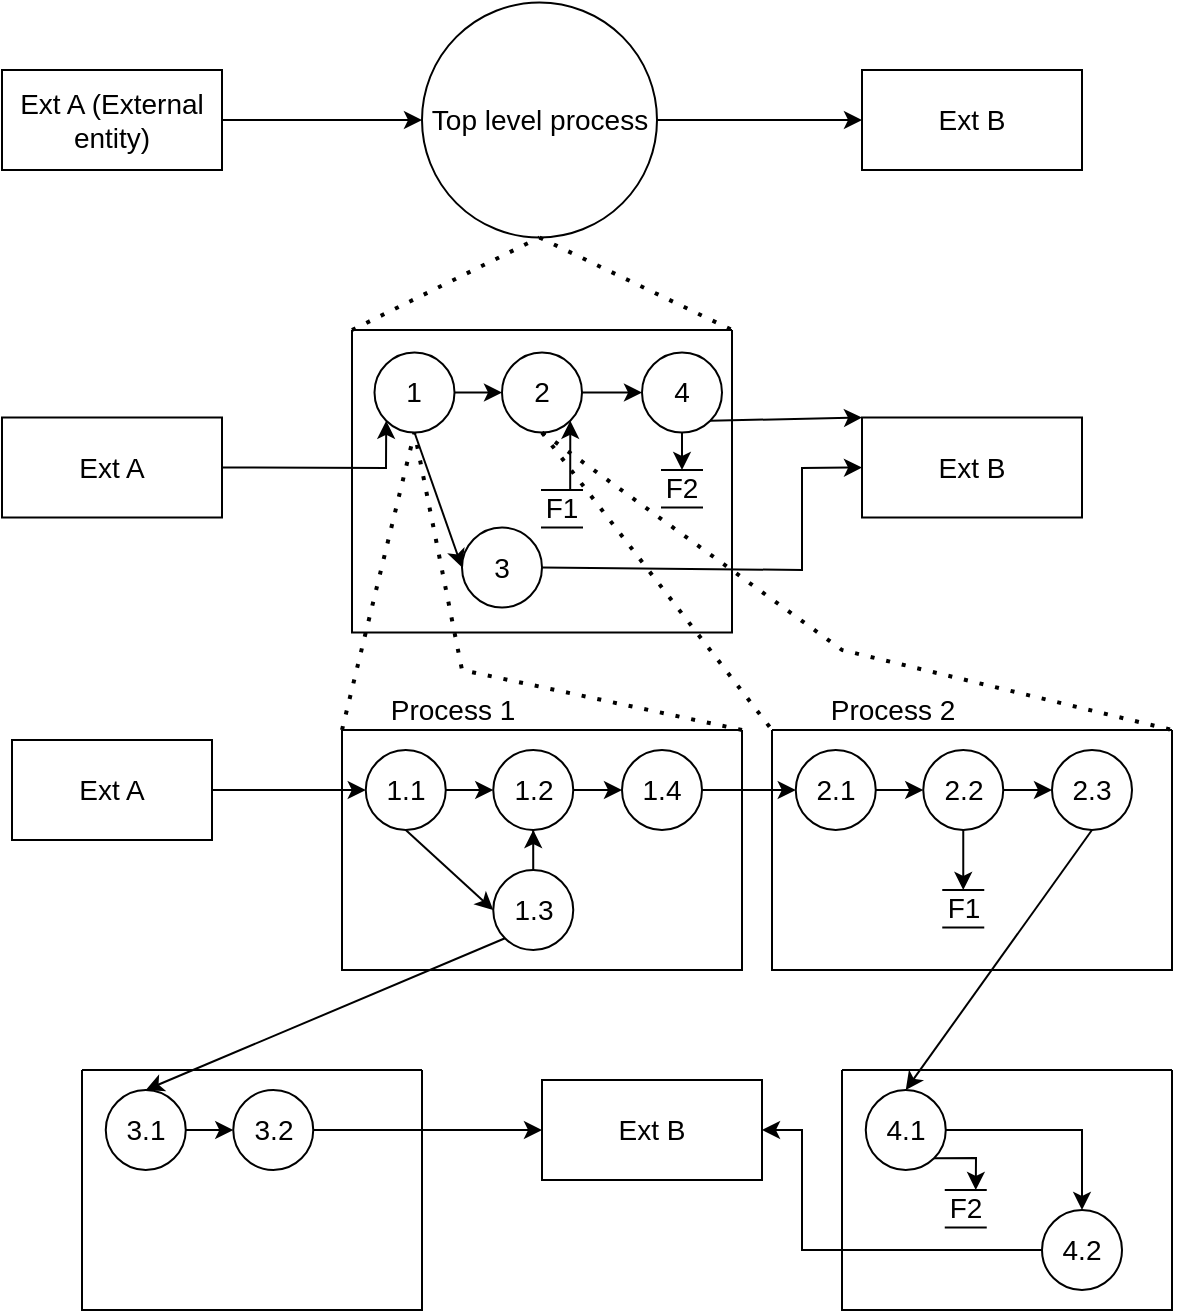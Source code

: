 <mxfile version="18.1.3" type="github">
  <diagram id="FUrydyEFK-NKsZXM2_vT" name="Page-1">
    <mxGraphModel dx="731" dy="388" grid="1" gridSize="10" guides="1" tooltips="1" connect="1" arrows="1" fold="1" page="1" pageScale="1" pageWidth="850" pageHeight="1100" math="0" shadow="0">
      <root>
        <mxCell id="0" />
        <mxCell id="1" parent="0" />
        <mxCell id="_4vvvY8Deeb2kWK_XAvJ-1" value="&lt;font style=&quot;font-size: 14px;&quot;&gt;Ext A (External entity)&lt;/font&gt;" style="rounded=0;whiteSpace=wrap;html=1;" vertex="1" parent="1">
          <mxGeometry x="60" y="60" width="110" height="50" as="geometry" />
        </mxCell>
        <mxCell id="_4vvvY8Deeb2kWK_XAvJ-3" value="&lt;font style=&quot;font-size: 14px;&quot;&gt;Top level process&lt;/font&gt;" style="ellipse;whiteSpace=wrap;html=1;aspect=fixed;" vertex="1" parent="1">
          <mxGeometry x="270" y="26.25" width="117.5" height="117.5" as="geometry" />
        </mxCell>
        <mxCell id="_4vvvY8Deeb2kWK_XAvJ-4" value="" style="endArrow=classic;html=1;rounded=0;exitX=1;exitY=0.5;exitDx=0;exitDy=0;entryX=0;entryY=0.5;entryDx=0;entryDy=0;" edge="1" parent="1" source="_4vvvY8Deeb2kWK_XAvJ-1" target="_4vvvY8Deeb2kWK_XAvJ-3">
          <mxGeometry width="50" height="50" relative="1" as="geometry">
            <mxPoint x="220" y="140" as="sourcePoint" />
            <mxPoint x="250" y="110" as="targetPoint" />
          </mxGeometry>
        </mxCell>
        <mxCell id="_4vvvY8Deeb2kWK_XAvJ-5" value="" style="endArrow=classic;html=1;rounded=0;entryX=0;entryY=0.5;entryDx=0;entryDy=0;exitX=1;exitY=0.5;exitDx=0;exitDy=0;" edge="1" parent="1" source="_4vvvY8Deeb2kWK_XAvJ-3" target="_4vvvY8Deeb2kWK_XAvJ-6">
          <mxGeometry width="50" height="50" relative="1" as="geometry">
            <mxPoint x="400" y="220" as="sourcePoint" />
            <mxPoint x="510" y="90" as="targetPoint" />
          </mxGeometry>
        </mxCell>
        <mxCell id="_4vvvY8Deeb2kWK_XAvJ-6" value="&lt;font style=&quot;font-size: 14px;&quot;&gt;Ext B&lt;/font&gt;" style="rounded=0;whiteSpace=wrap;html=1;" vertex="1" parent="1">
          <mxGeometry x="490" y="60" width="110" height="50" as="geometry" />
        </mxCell>
        <mxCell id="_4vvvY8Deeb2kWK_XAvJ-8" value="&lt;font style=&quot;font-size: 14px;&quot;&gt;Ext A&lt;/font&gt;" style="rounded=0;whiteSpace=wrap;html=1;" vertex="1" parent="1">
          <mxGeometry x="60" y="233.75" width="110" height="50" as="geometry" />
        </mxCell>
        <mxCell id="_4vvvY8Deeb2kWK_XAvJ-10" value="" style="endArrow=classic;html=1;rounded=0;exitX=1;exitY=0.5;exitDx=0;exitDy=0;entryX=0;entryY=1;entryDx=0;entryDy=0;" edge="1" parent="1" source="_4vvvY8Deeb2kWK_XAvJ-8" target="_4vvvY8Deeb2kWK_XAvJ-14">
          <mxGeometry width="50" height="50" relative="1" as="geometry">
            <mxPoint x="218.75" y="313.75" as="sourcePoint" />
            <mxPoint x="260" y="259" as="targetPoint" />
            <Array as="points">
              <mxPoint x="252" y="259" />
            </Array>
          </mxGeometry>
        </mxCell>
        <mxCell id="_4vvvY8Deeb2kWK_XAvJ-11" value="" style="endArrow=classic;html=1;rounded=0;entryX=0;entryY=0.5;entryDx=0;entryDy=0;exitX=1;exitY=0.5;exitDx=0;exitDy=0;" edge="1" parent="1" source="_4vvvY8Deeb2kWK_XAvJ-16" target="_4vvvY8Deeb2kWK_XAvJ-12">
          <mxGeometry width="50" height="50" relative="1" as="geometry">
            <mxPoint x="440" y="260" as="sourcePoint" />
            <mxPoint x="508.75" y="263.75" as="targetPoint" />
            <Array as="points">
              <mxPoint x="460" y="310" />
              <mxPoint x="460" y="259" />
            </Array>
          </mxGeometry>
        </mxCell>
        <mxCell id="_4vvvY8Deeb2kWK_XAvJ-12" value="&lt;font style=&quot;font-size: 14px;&quot;&gt;Ext B&lt;/font&gt;" style="rounded=0;whiteSpace=wrap;html=1;" vertex="1" parent="1">
          <mxGeometry x="490" y="233.75" width="110" height="50" as="geometry" />
        </mxCell>
        <mxCell id="_4vvvY8Deeb2kWK_XAvJ-13" value="" style="swimlane;startSize=0;fontSize=14;" vertex="1" parent="1">
          <mxGeometry x="235" y="190" width="190" height="151.25" as="geometry" />
        </mxCell>
        <mxCell id="_4vvvY8Deeb2kWK_XAvJ-19" style="edgeStyle=orthogonalEdgeStyle;rounded=0;orthogonalLoop=1;jettySize=auto;html=1;entryX=0;entryY=0.5;entryDx=0;entryDy=0;fontSize=14;" edge="1" parent="_4vvvY8Deeb2kWK_XAvJ-13" source="_4vvvY8Deeb2kWK_XAvJ-14" target="_4vvvY8Deeb2kWK_XAvJ-15">
          <mxGeometry relative="1" as="geometry" />
        </mxCell>
        <mxCell id="_4vvvY8Deeb2kWK_XAvJ-14" value="1" style="ellipse;whiteSpace=wrap;html=1;aspect=fixed;fontSize=14;" vertex="1" parent="_4vvvY8Deeb2kWK_XAvJ-13">
          <mxGeometry x="11.25" y="11.25" width="40" height="40" as="geometry" />
        </mxCell>
        <mxCell id="_4vvvY8Deeb2kWK_XAvJ-15" value="2" style="ellipse;whiteSpace=wrap;html=1;aspect=fixed;fontSize=14;" vertex="1" parent="_4vvvY8Deeb2kWK_XAvJ-13">
          <mxGeometry x="75" y="11.25" width="40" height="40" as="geometry" />
        </mxCell>
        <mxCell id="_4vvvY8Deeb2kWK_XAvJ-16" value="3" style="ellipse;whiteSpace=wrap;html=1;aspect=fixed;fontSize=14;" vertex="1" parent="_4vvvY8Deeb2kWK_XAvJ-13">
          <mxGeometry x="55" y="98.75" width="40" height="40" as="geometry" />
        </mxCell>
        <mxCell id="_4vvvY8Deeb2kWK_XAvJ-17" value="4" style="ellipse;whiteSpace=wrap;html=1;aspect=fixed;fontSize=14;" vertex="1" parent="_4vvvY8Deeb2kWK_XAvJ-13">
          <mxGeometry x="145" y="11.25" width="40" height="40" as="geometry" />
        </mxCell>
        <mxCell id="_4vvvY8Deeb2kWK_XAvJ-18" value="" style="edgeStyle=orthogonalEdgeStyle;rounded=0;orthogonalLoop=1;jettySize=auto;html=1;fontSize=14;" edge="1" parent="_4vvvY8Deeb2kWK_XAvJ-13" source="_4vvvY8Deeb2kWK_XAvJ-15" target="_4vvvY8Deeb2kWK_XAvJ-17">
          <mxGeometry relative="1" as="geometry" />
        </mxCell>
        <mxCell id="_4vvvY8Deeb2kWK_XAvJ-21" value="" style="endArrow=classic;html=1;rounded=0;fontSize=14;entryX=0;entryY=0.5;entryDx=0;entryDy=0;exitX=0.5;exitY=1;exitDx=0;exitDy=0;" edge="1" parent="_4vvvY8Deeb2kWK_XAvJ-13" source="_4vvvY8Deeb2kWK_XAvJ-14" target="_4vvvY8Deeb2kWK_XAvJ-16">
          <mxGeometry width="50" height="50" relative="1" as="geometry">
            <mxPoint x="165" y="21.25" as="sourcePoint" />
            <mxPoint x="215" y="-28.75" as="targetPoint" />
          </mxGeometry>
        </mxCell>
        <mxCell id="_4vvvY8Deeb2kWK_XAvJ-27" style="edgeStyle=orthogonalEdgeStyle;rounded=0;orthogonalLoop=1;jettySize=auto;html=1;exitX=0.5;exitY=0;exitDx=0;exitDy=0;entryX=1;entryY=1;entryDx=0;entryDy=0;fontSize=14;" edge="1" parent="_4vvvY8Deeb2kWK_XAvJ-13" source="_4vvvY8Deeb2kWK_XAvJ-25" target="_4vvvY8Deeb2kWK_XAvJ-15">
          <mxGeometry relative="1" as="geometry" />
        </mxCell>
        <mxCell id="_4vvvY8Deeb2kWK_XAvJ-25" value="F1" style="shape=partialRectangle;whiteSpace=wrap;html=1;left=0;right=0;fillColor=none;fontSize=14;" vertex="1" parent="_4vvvY8Deeb2kWK_XAvJ-13">
          <mxGeometry x="95" y="80" width="20" height="18.75" as="geometry" />
        </mxCell>
        <mxCell id="_4vvvY8Deeb2kWK_XAvJ-29" style="edgeStyle=orthogonalEdgeStyle;rounded=0;orthogonalLoop=1;jettySize=auto;html=1;exitX=0.5;exitY=0;exitDx=0;exitDy=0;entryX=0.5;entryY=1;entryDx=0;entryDy=0;fontSize=14;startArrow=classic;startFill=1;endArrow=none;endFill=0;" edge="1" parent="_4vvvY8Deeb2kWK_XAvJ-13" source="_4vvvY8Deeb2kWK_XAvJ-28" target="_4vvvY8Deeb2kWK_XAvJ-17">
          <mxGeometry relative="1" as="geometry" />
        </mxCell>
        <mxCell id="_4vvvY8Deeb2kWK_XAvJ-28" value="F2" style="shape=partialRectangle;whiteSpace=wrap;html=1;left=0;right=0;fillColor=none;fontSize=14;" vertex="1" parent="_4vvvY8Deeb2kWK_XAvJ-13">
          <mxGeometry x="155" y="70" width="20" height="18.75" as="geometry" />
        </mxCell>
        <mxCell id="_4vvvY8Deeb2kWK_XAvJ-23" value="" style="endArrow=classic;html=1;rounded=0;fontSize=14;entryX=0;entryY=0;entryDx=0;entryDy=0;exitX=1;exitY=1;exitDx=0;exitDy=0;" edge="1" parent="1" source="_4vvvY8Deeb2kWK_XAvJ-17" target="_4vvvY8Deeb2kWK_XAvJ-12">
          <mxGeometry width="50" height="50" relative="1" as="geometry">
            <mxPoint x="400" y="210" as="sourcePoint" />
            <mxPoint x="450" y="160" as="targetPoint" />
          </mxGeometry>
        </mxCell>
        <mxCell id="_4vvvY8Deeb2kWK_XAvJ-30" value="" style="endArrow=none;dashed=1;html=1;dashPattern=1 3;strokeWidth=2;rounded=0;fontSize=14;entryX=0.5;entryY=1;entryDx=0;entryDy=0;exitX=0;exitY=0;exitDx=0;exitDy=0;" edge="1" parent="1" source="_4vvvY8Deeb2kWK_XAvJ-13" target="_4vvvY8Deeb2kWK_XAvJ-3">
          <mxGeometry width="50" height="50" relative="1" as="geometry">
            <mxPoint x="310" y="150" as="sourcePoint" />
            <mxPoint x="360" y="100" as="targetPoint" />
          </mxGeometry>
        </mxCell>
        <mxCell id="_4vvvY8Deeb2kWK_XAvJ-31" value="" style="endArrow=none;dashed=1;html=1;dashPattern=1 3;strokeWidth=2;rounded=0;fontSize=14;entryX=1;entryY=0;entryDx=0;entryDy=0;exitX=0.5;exitY=1;exitDx=0;exitDy=0;" edge="1" parent="1" source="_4vvvY8Deeb2kWK_XAvJ-3" target="_4vvvY8Deeb2kWK_XAvJ-13">
          <mxGeometry width="50" height="50" relative="1" as="geometry">
            <mxPoint x="310" y="150" as="sourcePoint" />
            <mxPoint x="360" y="100" as="targetPoint" />
          </mxGeometry>
        </mxCell>
        <mxCell id="_4vvvY8Deeb2kWK_XAvJ-44" value="" style="edgeStyle=orthogonalEdgeStyle;rounded=0;orthogonalLoop=1;jettySize=auto;html=1;fontSize=14;" edge="1" parent="1" source="_4vvvY8Deeb2kWK_XAvJ-32" target="_4vvvY8Deeb2kWK_XAvJ-38">
          <mxGeometry relative="1" as="geometry" />
        </mxCell>
        <mxCell id="_4vvvY8Deeb2kWK_XAvJ-32" value="&lt;font style=&quot;font-size: 14px;&quot;&gt;Ext A&lt;/font&gt;" style="rounded=0;whiteSpace=wrap;html=1;" vertex="1" parent="1">
          <mxGeometry x="65" y="395" width="100" height="50" as="geometry" />
        </mxCell>
        <mxCell id="_4vvvY8Deeb2kWK_XAvJ-33" value="" style="endArrow=none;dashed=1;html=1;dashPattern=1 3;strokeWidth=2;rounded=0;fontSize=14;entryX=0.5;entryY=1;entryDx=0;entryDy=0;exitX=0;exitY=0;exitDx=0;exitDy=0;" edge="1" parent="1" source="_4vvvY8Deeb2kWK_XAvJ-34" target="_4vvvY8Deeb2kWK_XAvJ-14">
          <mxGeometry width="50" height="50" relative="1" as="geometry">
            <mxPoint x="250" y="430" as="sourcePoint" />
            <mxPoint x="213.75" y="310" as="targetPoint" />
          </mxGeometry>
        </mxCell>
        <mxCell id="_4vvvY8Deeb2kWK_XAvJ-34" value="" style="swimlane;startSize=0;fontSize=14;" vertex="1" parent="1">
          <mxGeometry x="230" y="390" width="200" height="120" as="geometry" />
        </mxCell>
        <mxCell id="_4vvvY8Deeb2kWK_XAvJ-42" style="edgeStyle=orthogonalEdgeStyle;rounded=0;orthogonalLoop=1;jettySize=auto;html=1;exitX=1;exitY=0.5;exitDx=0;exitDy=0;entryX=0;entryY=0.5;entryDx=0;entryDy=0;fontSize=14;" edge="1" parent="_4vvvY8Deeb2kWK_XAvJ-34" source="_4vvvY8Deeb2kWK_XAvJ-38" target="_4vvvY8Deeb2kWK_XAvJ-39">
          <mxGeometry relative="1" as="geometry" />
        </mxCell>
        <mxCell id="_4vvvY8Deeb2kWK_XAvJ-38" value="1.1" style="ellipse;whiteSpace=wrap;html=1;aspect=fixed;fontSize=14;" vertex="1" parent="_4vvvY8Deeb2kWK_XAvJ-34">
          <mxGeometry x="11.88" y="10" width="40" height="40" as="geometry" />
        </mxCell>
        <mxCell id="_4vvvY8Deeb2kWK_XAvJ-43" value="" style="edgeStyle=orthogonalEdgeStyle;rounded=0;orthogonalLoop=1;jettySize=auto;html=1;fontSize=14;endArrow=none;endFill=0;startArrow=classic;startFill=1;" edge="1" parent="_4vvvY8Deeb2kWK_XAvJ-34" source="_4vvvY8Deeb2kWK_XAvJ-39" target="_4vvvY8Deeb2kWK_XAvJ-40">
          <mxGeometry relative="1" as="geometry" />
        </mxCell>
        <mxCell id="_4vvvY8Deeb2kWK_XAvJ-50" value="" style="edgeStyle=orthogonalEdgeStyle;rounded=0;orthogonalLoop=1;jettySize=auto;html=1;fontSize=14;startArrow=none;startFill=0;endArrow=classic;endFill=1;" edge="1" parent="_4vvvY8Deeb2kWK_XAvJ-34" source="_4vvvY8Deeb2kWK_XAvJ-39" target="_4vvvY8Deeb2kWK_XAvJ-49">
          <mxGeometry relative="1" as="geometry" />
        </mxCell>
        <mxCell id="_4vvvY8Deeb2kWK_XAvJ-39" value="1.2" style="ellipse;whiteSpace=wrap;html=1;aspect=fixed;fontSize=14;" vertex="1" parent="_4vvvY8Deeb2kWK_XAvJ-34">
          <mxGeometry x="75.63" y="10" width="40" height="40" as="geometry" />
        </mxCell>
        <mxCell id="_4vvvY8Deeb2kWK_XAvJ-40" value="1.3" style="ellipse;whiteSpace=wrap;html=1;aspect=fixed;fontSize=14;" vertex="1" parent="_4vvvY8Deeb2kWK_XAvJ-34">
          <mxGeometry x="75.63" y="70" width="40" height="40" as="geometry" />
        </mxCell>
        <mxCell id="_4vvvY8Deeb2kWK_XAvJ-48" value="" style="endArrow=classic;html=1;rounded=0;fontSize=14;entryX=0;entryY=0.5;entryDx=0;entryDy=0;exitX=0.5;exitY=1;exitDx=0;exitDy=0;" edge="1" parent="_4vvvY8Deeb2kWK_XAvJ-34" source="_4vvvY8Deeb2kWK_XAvJ-38" target="_4vvvY8Deeb2kWK_XAvJ-40">
          <mxGeometry width="50" height="50" relative="1" as="geometry">
            <mxPoint x="80" y="70" as="sourcePoint" />
            <mxPoint x="130" y="20" as="targetPoint" />
          </mxGeometry>
        </mxCell>
        <mxCell id="_4vvvY8Deeb2kWK_XAvJ-49" value="1.4" style="ellipse;whiteSpace=wrap;html=1;aspect=fixed;fontSize=14;" vertex="1" parent="_4vvvY8Deeb2kWK_XAvJ-34">
          <mxGeometry x="140" y="10" width="40" height="40" as="geometry" />
        </mxCell>
        <mxCell id="_4vvvY8Deeb2kWK_XAvJ-35" value="" style="endArrow=none;dashed=1;html=1;dashPattern=1 3;strokeWidth=2;rounded=0;fontSize=14;entryX=0.5;entryY=1;entryDx=0;entryDy=0;exitX=1;exitY=0;exitDx=0;exitDy=0;" edge="1" parent="1" source="_4vvvY8Deeb2kWK_XAvJ-34" target="_4vvvY8Deeb2kWK_XAvJ-14">
          <mxGeometry width="50" height="50" relative="1" as="geometry">
            <mxPoint x="345" y="520" as="sourcePoint" />
            <mxPoint x="315" y="370" as="targetPoint" />
            <Array as="points">
              <mxPoint x="290" y="360" />
            </Array>
          </mxGeometry>
        </mxCell>
        <mxCell id="_4vvvY8Deeb2kWK_XAvJ-45" value="Process 1" style="text;html=1;align=center;verticalAlign=middle;resizable=0;points=[];autosize=1;strokeColor=none;fillColor=none;fontSize=14;" vertex="1" parent="1">
          <mxGeometry x="250" y="370" width="70" height="20" as="geometry" />
        </mxCell>
        <mxCell id="_4vvvY8Deeb2kWK_XAvJ-51" value="" style="swimlane;startSize=0;fontSize=14;" vertex="1" parent="1">
          <mxGeometry x="445" y="390" width="200" height="120" as="geometry" />
        </mxCell>
        <mxCell id="_4vvvY8Deeb2kWK_XAvJ-52" style="edgeStyle=orthogonalEdgeStyle;rounded=0;orthogonalLoop=1;jettySize=auto;html=1;exitX=1;exitY=0.5;exitDx=0;exitDy=0;entryX=0;entryY=0.5;entryDx=0;entryDy=0;fontSize=14;" edge="1" parent="_4vvvY8Deeb2kWK_XAvJ-51" source="_4vvvY8Deeb2kWK_XAvJ-53" target="_4vvvY8Deeb2kWK_XAvJ-56">
          <mxGeometry relative="1" as="geometry" />
        </mxCell>
        <mxCell id="_4vvvY8Deeb2kWK_XAvJ-53" value="2.1" style="ellipse;whiteSpace=wrap;html=1;aspect=fixed;fontSize=14;" vertex="1" parent="_4vvvY8Deeb2kWK_XAvJ-51">
          <mxGeometry x="11.88" y="10" width="40" height="40" as="geometry" />
        </mxCell>
        <mxCell id="_4vvvY8Deeb2kWK_XAvJ-55" value="" style="edgeStyle=orthogonalEdgeStyle;rounded=0;orthogonalLoop=1;jettySize=auto;html=1;fontSize=14;startArrow=none;startFill=0;endArrow=classic;endFill=1;" edge="1" parent="_4vvvY8Deeb2kWK_XAvJ-51" source="_4vvvY8Deeb2kWK_XAvJ-56" target="_4vvvY8Deeb2kWK_XAvJ-59">
          <mxGeometry relative="1" as="geometry" />
        </mxCell>
        <mxCell id="_4vvvY8Deeb2kWK_XAvJ-64" style="edgeStyle=orthogonalEdgeStyle;rounded=0;orthogonalLoop=1;jettySize=auto;html=1;exitX=0.5;exitY=1;exitDx=0;exitDy=0;entryX=0.5;entryY=0;entryDx=0;entryDy=0;fontSize=14;startArrow=none;startFill=0;endArrow=classic;endFill=1;" edge="1" parent="_4vvvY8Deeb2kWK_XAvJ-51" source="_4vvvY8Deeb2kWK_XAvJ-56" target="_4vvvY8Deeb2kWK_XAvJ-63">
          <mxGeometry relative="1" as="geometry" />
        </mxCell>
        <mxCell id="_4vvvY8Deeb2kWK_XAvJ-56" value="2.2" style="ellipse;whiteSpace=wrap;html=1;aspect=fixed;fontSize=14;" vertex="1" parent="_4vvvY8Deeb2kWK_XAvJ-51">
          <mxGeometry x="75.63" y="10" width="40" height="40" as="geometry" />
        </mxCell>
        <mxCell id="_4vvvY8Deeb2kWK_XAvJ-59" value="2.3" style="ellipse;whiteSpace=wrap;html=1;aspect=fixed;fontSize=14;" vertex="1" parent="_4vvvY8Deeb2kWK_XAvJ-51">
          <mxGeometry x="140" y="10" width="40" height="40" as="geometry" />
        </mxCell>
        <mxCell id="_4vvvY8Deeb2kWK_XAvJ-63" value="F1" style="shape=partialRectangle;whiteSpace=wrap;html=1;left=0;right=0;fillColor=none;fontSize=14;" vertex="1" parent="_4vvvY8Deeb2kWK_XAvJ-51">
          <mxGeometry x="85.63" y="80" width="20" height="18.75" as="geometry" />
        </mxCell>
        <mxCell id="_4vvvY8Deeb2kWK_XAvJ-60" value="" style="endArrow=none;dashed=1;html=1;dashPattern=1 3;strokeWidth=2;rounded=0;fontSize=14;entryX=0;entryY=0;entryDx=0;entryDy=0;exitX=0.5;exitY=1;exitDx=0;exitDy=0;" edge="1" parent="1" source="_4vvvY8Deeb2kWK_XAvJ-15" target="_4vvvY8Deeb2kWK_XAvJ-51">
          <mxGeometry width="50" height="50" relative="1" as="geometry">
            <mxPoint x="430" y="340" as="sourcePoint" />
            <mxPoint x="480" y="290" as="targetPoint" />
          </mxGeometry>
        </mxCell>
        <mxCell id="_4vvvY8Deeb2kWK_XAvJ-61" value="" style="endArrow=none;dashed=1;html=1;dashPattern=1 3;strokeWidth=2;rounded=0;fontSize=14;entryX=1;entryY=0;entryDx=0;entryDy=0;exitX=0.5;exitY=1;exitDx=0;exitDy=0;" edge="1" parent="1" source="_4vvvY8Deeb2kWK_XAvJ-15" target="_4vvvY8Deeb2kWK_XAvJ-51">
          <mxGeometry width="50" height="50" relative="1" as="geometry">
            <mxPoint x="430" y="340" as="sourcePoint" />
            <mxPoint x="480" y="290" as="targetPoint" />
            <Array as="points">
              <mxPoint x="480" y="350" />
            </Array>
          </mxGeometry>
        </mxCell>
        <mxCell id="_4vvvY8Deeb2kWK_XAvJ-62" value="Process 2" style="text;html=1;align=center;verticalAlign=middle;resizable=0;points=[];autosize=1;strokeColor=none;fillColor=none;fontSize=14;" vertex="1" parent="1">
          <mxGeometry x="470" y="370" width="70" height="20" as="geometry" />
        </mxCell>
        <mxCell id="_4vvvY8Deeb2kWK_XAvJ-65" style="edgeStyle=orthogonalEdgeStyle;rounded=0;orthogonalLoop=1;jettySize=auto;html=1;exitX=1;exitY=0.5;exitDx=0;exitDy=0;entryX=0;entryY=0.5;entryDx=0;entryDy=0;fontSize=14;startArrow=none;startFill=0;endArrow=classic;endFill=1;" edge="1" parent="1" source="_4vvvY8Deeb2kWK_XAvJ-49" target="_4vvvY8Deeb2kWK_XAvJ-53">
          <mxGeometry relative="1" as="geometry" />
        </mxCell>
        <mxCell id="_4vvvY8Deeb2kWK_XAvJ-66" value="" style="swimlane;startSize=0;fontSize=14;" vertex="1" parent="1">
          <mxGeometry x="100" y="560" width="170" height="120" as="geometry" />
        </mxCell>
        <mxCell id="_4vvvY8Deeb2kWK_XAvJ-67" style="edgeStyle=orthogonalEdgeStyle;rounded=0;orthogonalLoop=1;jettySize=auto;html=1;exitX=1;exitY=0.5;exitDx=0;exitDy=0;entryX=0;entryY=0.5;entryDx=0;entryDy=0;fontSize=14;" edge="1" parent="_4vvvY8Deeb2kWK_XAvJ-66" source="_4vvvY8Deeb2kWK_XAvJ-68" target="_4vvvY8Deeb2kWK_XAvJ-71">
          <mxGeometry relative="1" as="geometry" />
        </mxCell>
        <mxCell id="_4vvvY8Deeb2kWK_XAvJ-68" value="3.1" style="ellipse;whiteSpace=wrap;html=1;aspect=fixed;fontSize=14;" vertex="1" parent="_4vvvY8Deeb2kWK_XAvJ-66">
          <mxGeometry x="11.88" y="10" width="40" height="40" as="geometry" />
        </mxCell>
        <mxCell id="_4vvvY8Deeb2kWK_XAvJ-71" value="3.2" style="ellipse;whiteSpace=wrap;html=1;aspect=fixed;fontSize=14;" vertex="1" parent="_4vvvY8Deeb2kWK_XAvJ-66">
          <mxGeometry x="75.63" y="10" width="40" height="40" as="geometry" />
        </mxCell>
        <mxCell id="_4vvvY8Deeb2kWK_XAvJ-74" value="" style="swimlane;startSize=0;fontSize=14;" vertex="1" parent="1">
          <mxGeometry x="480" y="560" width="165" height="120" as="geometry" />
        </mxCell>
        <mxCell id="_4vvvY8Deeb2kWK_XAvJ-76" value="4.1" style="ellipse;whiteSpace=wrap;html=1;aspect=fixed;fontSize=14;" vertex="1" parent="_4vvvY8Deeb2kWK_XAvJ-74">
          <mxGeometry x="11.88" y="10" width="40" height="40" as="geometry" />
        </mxCell>
        <mxCell id="_4vvvY8Deeb2kWK_XAvJ-78" value="4.2" style="ellipse;whiteSpace=wrap;html=1;aspect=fixed;fontSize=14;" vertex="1" parent="_4vvvY8Deeb2kWK_XAvJ-74">
          <mxGeometry x="100" y="70" width="40" height="40" as="geometry" />
        </mxCell>
        <mxCell id="_4vvvY8Deeb2kWK_XAvJ-80" value="" style="endArrow=classic;html=1;rounded=0;fontSize=14;entryX=0.5;entryY=0;entryDx=0;entryDy=0;exitX=1;exitY=0.5;exitDx=0;exitDy=0;" edge="1" parent="_4vvvY8Deeb2kWK_XAvJ-74" source="_4vvvY8Deeb2kWK_XAvJ-76" target="_4vvvY8Deeb2kWK_XAvJ-78">
          <mxGeometry width="50" height="50" relative="1" as="geometry">
            <mxPoint x="-190" y="120" as="sourcePoint" />
            <mxPoint x="-140" y="70" as="targetPoint" />
            <Array as="points">
              <mxPoint x="83" y="30" />
              <mxPoint x="120" y="30" />
            </Array>
          </mxGeometry>
        </mxCell>
        <mxCell id="_4vvvY8Deeb2kWK_XAvJ-84" value="F2" style="shape=partialRectangle;whiteSpace=wrap;html=1;left=0;right=0;fillColor=none;fontSize=14;" vertex="1" parent="_4vvvY8Deeb2kWK_XAvJ-74">
          <mxGeometry x="51.88" y="60" width="20" height="18.75" as="geometry" />
        </mxCell>
        <mxCell id="_4vvvY8Deeb2kWK_XAvJ-85" value="" style="endArrow=classic;html=1;rounded=0;fontSize=14;entryX=0.75;entryY=0;entryDx=0;entryDy=0;exitX=1;exitY=1;exitDx=0;exitDy=0;" edge="1" parent="_4vvvY8Deeb2kWK_XAvJ-74" source="_4vvvY8Deeb2kWK_XAvJ-76" target="_4vvvY8Deeb2kWK_XAvJ-84">
          <mxGeometry width="50" height="50" relative="1" as="geometry">
            <mxPoint x="-190" y="-80" as="sourcePoint" />
            <mxPoint x="-140" y="-130" as="targetPoint" />
            <Array as="points">
              <mxPoint x="67" y="44" />
            </Array>
          </mxGeometry>
        </mxCell>
        <mxCell id="_4vvvY8Deeb2kWK_XAvJ-79" value="&lt;font style=&quot;font-size: 14px;&quot;&gt;Ext B&lt;/font&gt;" style="rounded=0;whiteSpace=wrap;html=1;" vertex="1" parent="1">
          <mxGeometry x="330" y="565" width="110" height="50" as="geometry" />
        </mxCell>
        <mxCell id="_4vvvY8Deeb2kWK_XAvJ-69" value="" style="edgeStyle=orthogonalEdgeStyle;rounded=0;orthogonalLoop=1;jettySize=auto;html=1;fontSize=14;startArrow=none;startFill=0;endArrow=classic;endFill=1;entryX=0;entryY=0.5;entryDx=0;entryDy=0;" edge="1" parent="1" source="_4vvvY8Deeb2kWK_XAvJ-71" target="_4vvvY8Deeb2kWK_XAvJ-79">
          <mxGeometry relative="1" as="geometry">
            <mxPoint x="240" y="590" as="targetPoint" />
          </mxGeometry>
        </mxCell>
        <mxCell id="_4vvvY8Deeb2kWK_XAvJ-81" value="" style="endArrow=none;html=1;rounded=0;fontSize=14;entryX=0;entryY=0.5;entryDx=0;entryDy=0;exitX=1;exitY=0.5;exitDx=0;exitDy=0;endFill=0;startArrow=classic;startFill=1;" edge="1" parent="1" source="_4vvvY8Deeb2kWK_XAvJ-79" target="_4vvvY8Deeb2kWK_XAvJ-78">
          <mxGeometry width="50" height="50" relative="1" as="geometry">
            <mxPoint x="290" y="680" as="sourcePoint" />
            <mxPoint x="340" y="630" as="targetPoint" />
            <Array as="points">
              <mxPoint x="460" y="590" />
              <mxPoint x="460" y="650" />
              <mxPoint x="500" y="650" />
            </Array>
          </mxGeometry>
        </mxCell>
        <mxCell id="_4vvvY8Deeb2kWK_XAvJ-82" value="" style="endArrow=classic;html=1;rounded=0;fontSize=14;entryX=0.5;entryY=0;entryDx=0;entryDy=0;exitX=0.5;exitY=1;exitDx=0;exitDy=0;" edge="1" parent="1" source="_4vvvY8Deeb2kWK_XAvJ-59" target="_4vvvY8Deeb2kWK_XAvJ-76">
          <mxGeometry width="50" height="50" relative="1" as="geometry">
            <mxPoint x="290" y="540" as="sourcePoint" />
            <mxPoint x="340" y="490" as="targetPoint" />
          </mxGeometry>
        </mxCell>
        <mxCell id="_4vvvY8Deeb2kWK_XAvJ-83" value="" style="endArrow=classic;html=1;rounded=0;fontSize=14;entryX=0.5;entryY=0;entryDx=0;entryDy=0;exitX=0;exitY=1;exitDx=0;exitDy=0;" edge="1" parent="1" source="_4vvvY8Deeb2kWK_XAvJ-40" target="_4vvvY8Deeb2kWK_XAvJ-68">
          <mxGeometry width="50" height="50" relative="1" as="geometry">
            <mxPoint x="290" y="540" as="sourcePoint" />
            <mxPoint x="340" y="490" as="targetPoint" />
          </mxGeometry>
        </mxCell>
      </root>
    </mxGraphModel>
  </diagram>
</mxfile>
